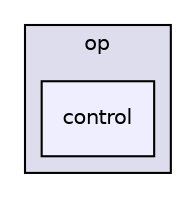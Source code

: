 digraph "control" {
  compound=true
  node [ fontsize="10", fontname="Helvetica"];
  edge [ labelfontsize="10", labelfontname="Helvetica"];
  subgraph clusterdir_f3cd5f70f11dab532a8f1d59ca386d59 {
    graph [ bgcolor="#ddddee", pencolor="black", label="op" fontname="Helvetica", fontsize="10", URL="dir_f3cd5f70f11dab532a8f1d59ca386d59.html"]
  dir_70637914f34f03b08aa366501dcc959b [shape=box, label="control", style="filled", fillcolor="#eeeeff", pencolor="black", URL="dir_70637914f34f03b08aa366501dcc959b.html"];
  }
}
